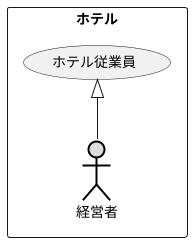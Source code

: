 @startuml 演習2-2
rectangle ホテル {
actor 経営者 #DDDDDD;line:black;line.bold;
usecase ホテル従業員
}
ホテル従業員 <|-- 経営者
@enduml